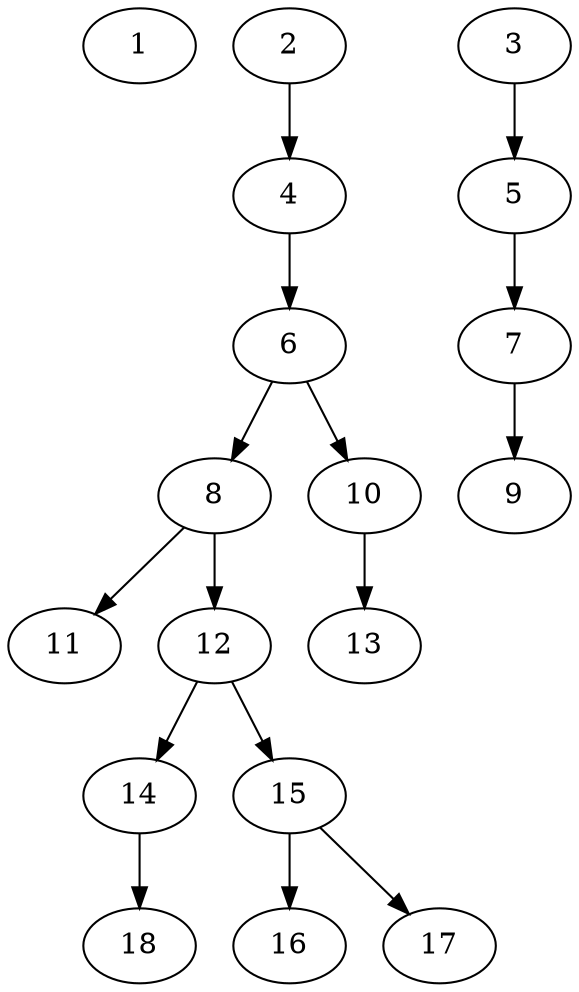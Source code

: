 // DAG (tier=1-easy, mode=compute, n=18, ccr=0.266, fat=0.410, density=0.284, regular=0.755, jump=0.071, mindata=262144, maxdata=2097152)
// DAG automatically generated by daggen at Sun Aug 24 16:33:32 2025
// /home/ermia/Project/Environments/daggen/bin/daggen --dot --ccr 0.266 --fat 0.410 --regular 0.755 --density 0.284 --jump 0.071 --mindata 262144 --maxdata 2097152 -n 18 
digraph G {
  1 [size="764635129019629568", alpha="0.04", expect_size="382317564509814784"]
  2 [size="24749755341574844", alpha="0.18", expect_size="12374877670787422"]
  2 -> 4 [size ="10242700083200"]
  3 [size="6920524162813394944", alpha="0.15", expect_size="3460262081406697472"]
  3 -> 5 [size ="29052442247168"]
  4 [size="222774249926950912", alpha="0.09", expect_size="111387124963475456"]
  4 -> 6 [size ="2939905114112"]
  5 [size="43410283544600152", alpha="0.16", expect_size="21705141772300076"]
  5 -> 7 [size ="27908697489408"]
  6 [size="194432733517406", alpha="0.14", expect_size="97216366758703"]
  6 -> 8 [size ="6089324101632"]
  6 -> 10 [size ="6089324101632"]
  7 [size="2625281566170122", alpha="0.05", expect_size="1312640783085061"]
  7 -> 9 [size ="3947645370368"]
  8 [size="5146033164694585344", alpha="0.03", expect_size="2573016582347292672"]
  8 -> 11 [size ="23845423546368"]
  8 -> 12 [size ="23845423546368"]
  9 [size="508057376429366", alpha="0.03", expect_size="254028688214683"]
  10 [size="11642441285204138", alpha="0.04", expect_size="5821220642602069"]
  10 -> 13 [size ="5156108238848"]
  11 [size="26148287034287488", alpha="0.17", expect_size="13074143517143744"]
  12 [size="1649505997381436", alpha="0.15", expect_size="824752998690718"]
  12 -> 14 [size ="28772120133632"]
  12 -> 15 [size ="28772120133632"]
  13 [size="14160423728066044", alpha="0.15", expect_size="7080211864033022"]
  14 [size="59384731464105984", alpha="0.06", expect_size="29692365732052992"]
  14 -> 18 [size ="1217698725888"]
  15 [size="10952265427371862", alpha="0.07", expect_size="5476132713685931"]
  15 -> 16 [size ="13423660236800"]
  15 -> 17 [size ="13423660236800"]
  16 [size="223239073948672", alpha="0.19", expect_size="111619536974336"]
  17 [size="84495102823533920", alpha="0.06", expect_size="42247551411766960"]
  18 [size="15616371613794404", alpha="0.09", expect_size="7808185806897202"]
}